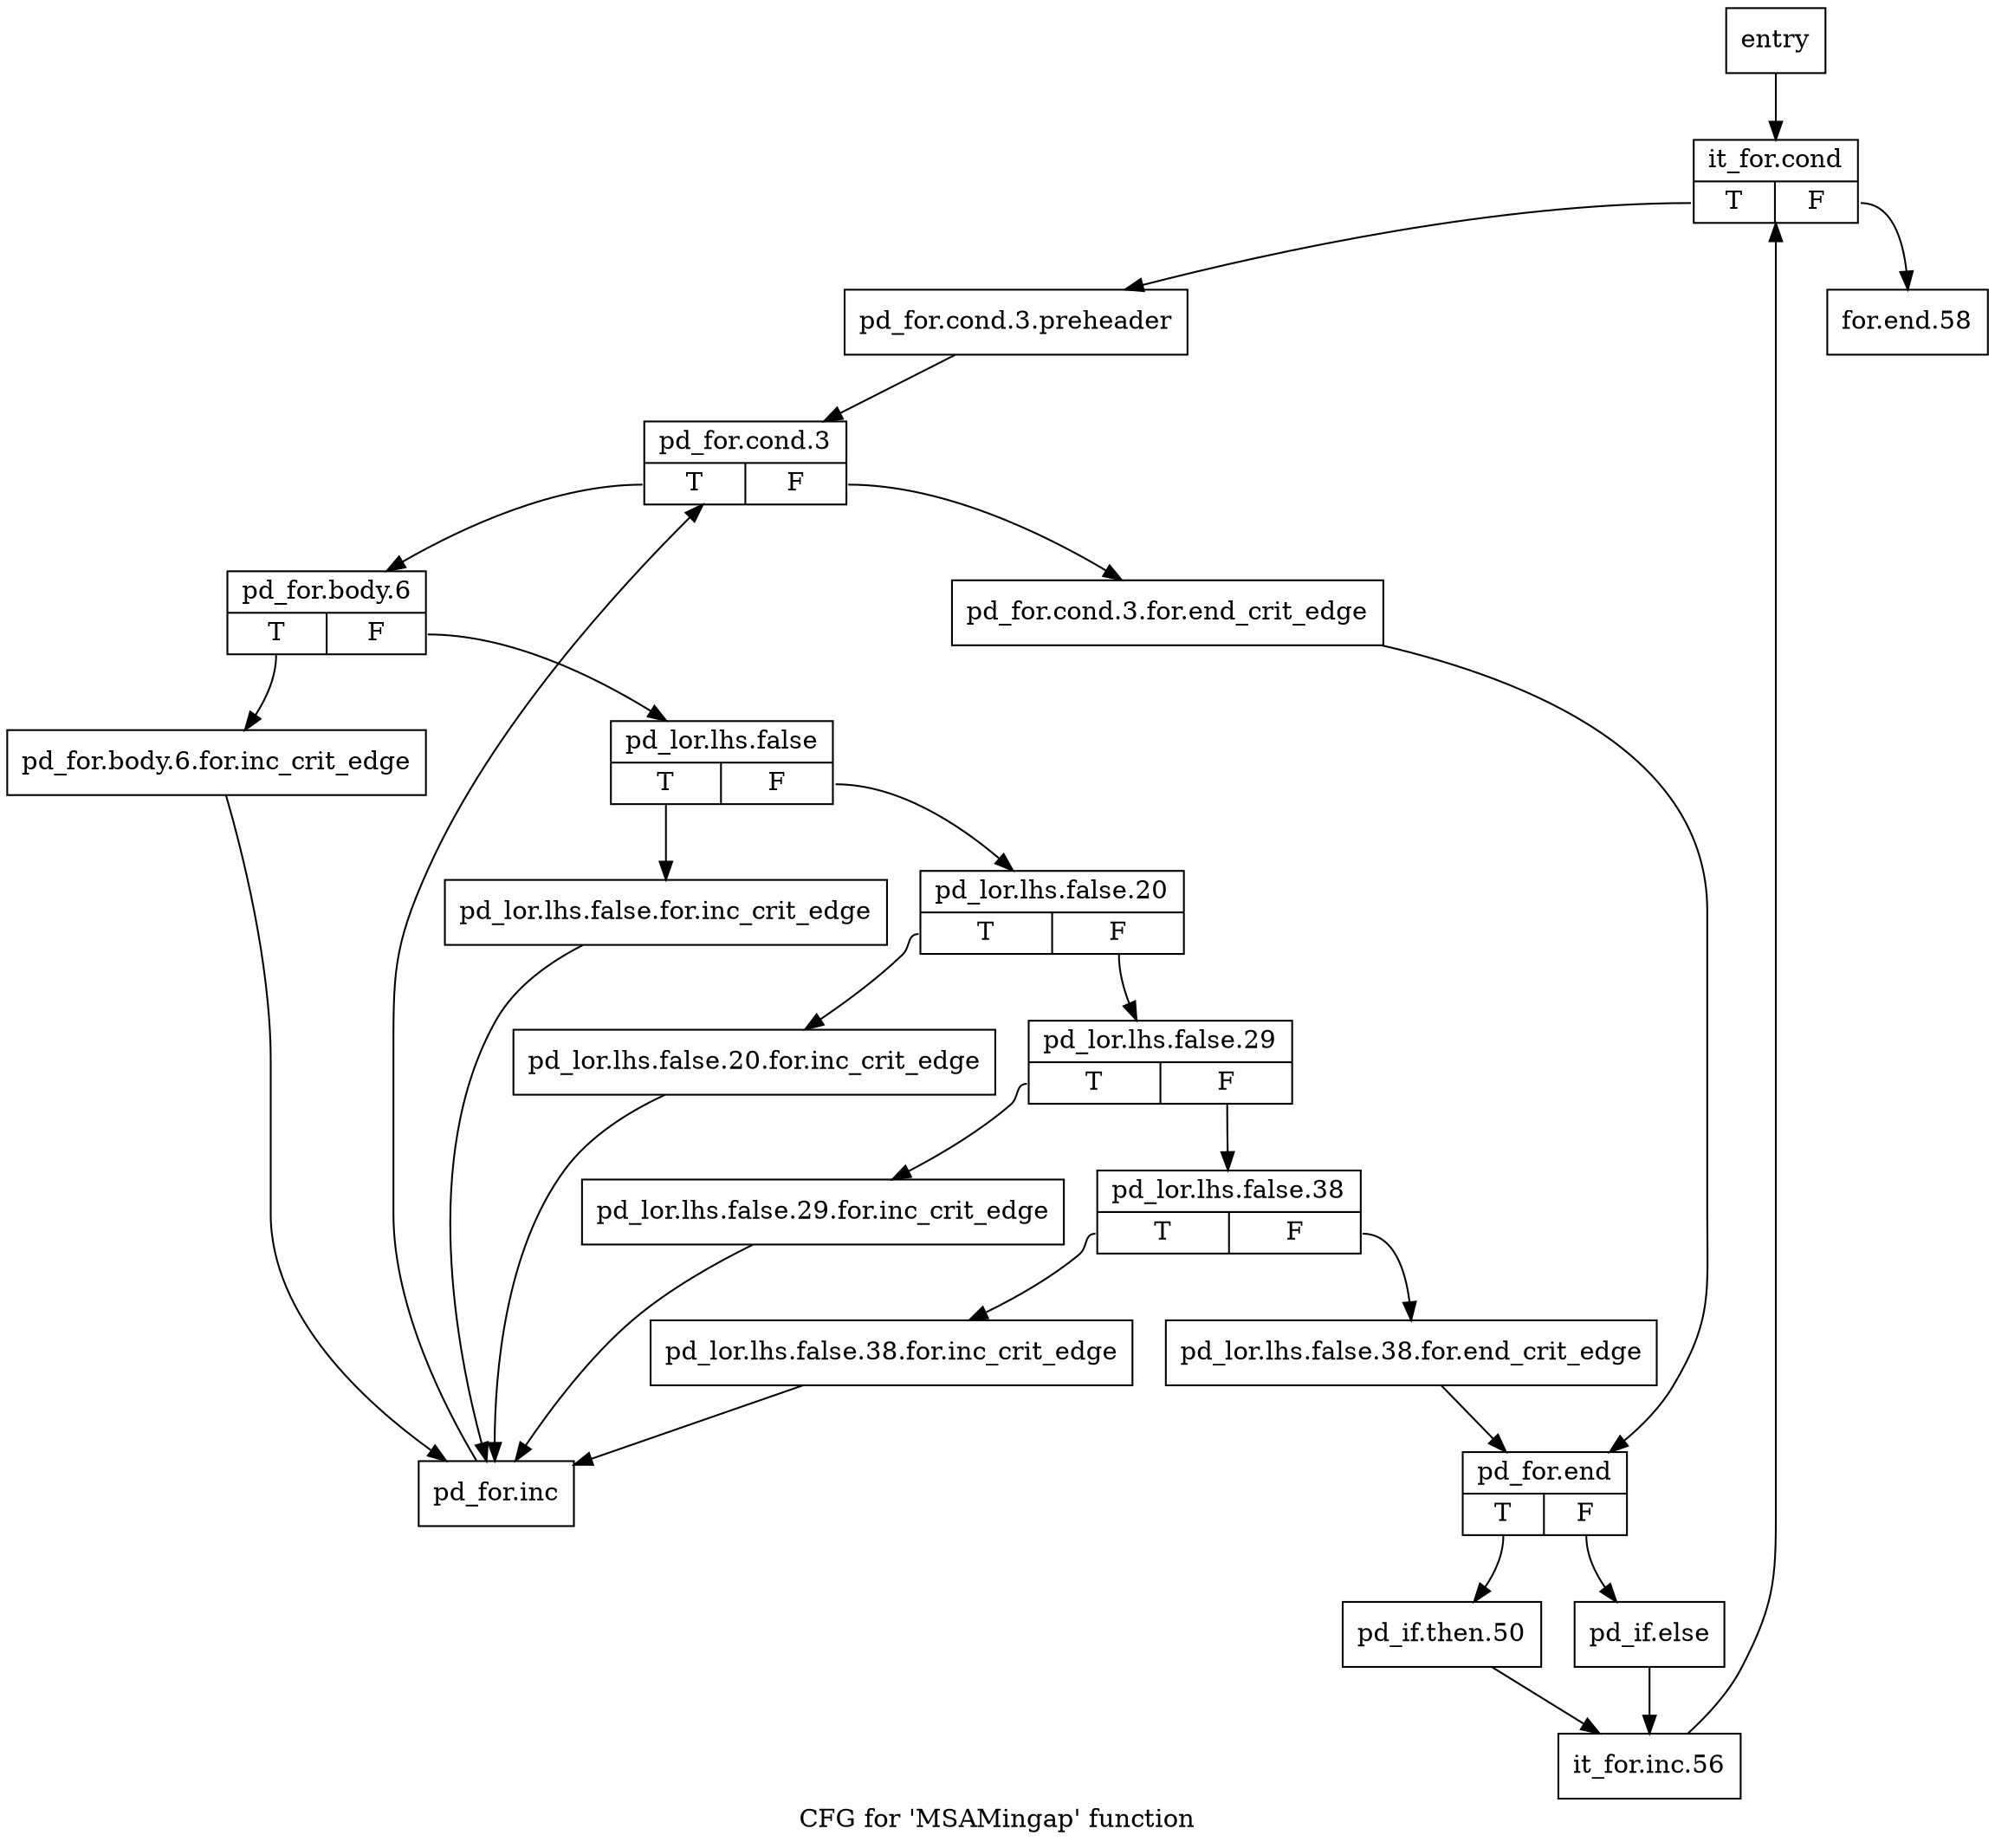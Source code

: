 digraph "CFG for 'MSAMingap' function" {
	label="CFG for 'MSAMingap' function";

	Node0x2ce50f0 [shape=record,label="{entry}"];
	Node0x2ce50f0 -> Node0x2ce5140;
	Node0x2ce5140 [shape=record,label="{it_for.cond|{<s0>T|<s1>F}}"];
	Node0x2ce5140:s0 -> Node0x2ce5190;
	Node0x2ce5140:s1 -> Node0x2ce5780;
	Node0x2ce5190 [shape=record,label="{pd_for.cond.3.preheader}"];
	Node0x2ce5190 -> Node0x2ce51e0;
	Node0x2ce51e0 [shape=record,label="{pd_for.cond.3|{<s0>T|<s1>F}}"];
	Node0x2ce51e0:s0 -> Node0x2ce5280;
	Node0x2ce51e0:s1 -> Node0x2ce5230;
	Node0x2ce5230 [shape=record,label="{pd_for.cond.3.for.end_crit_edge}"];
	Node0x2ce5230 -> Node0x2ce5640;
	Node0x2ce5280 [shape=record,label="{pd_for.body.6|{<s0>T|<s1>F}}"];
	Node0x2ce5280:s0 -> Node0x2ce52d0;
	Node0x2ce5280:s1 -> Node0x2ce5320;
	Node0x2ce52d0 [shape=record,label="{pd_for.body.6.for.inc_crit_edge}"];
	Node0x2ce52d0 -> Node0x2ce55f0;
	Node0x2ce5320 [shape=record,label="{pd_lor.lhs.false|{<s0>T|<s1>F}}"];
	Node0x2ce5320:s0 -> Node0x2ce5370;
	Node0x2ce5320:s1 -> Node0x2ce53c0;
	Node0x2ce5370 [shape=record,label="{pd_lor.lhs.false.for.inc_crit_edge}"];
	Node0x2ce5370 -> Node0x2ce55f0;
	Node0x2ce53c0 [shape=record,label="{pd_lor.lhs.false.20|{<s0>T|<s1>F}}"];
	Node0x2ce53c0:s0 -> Node0x2ce5410;
	Node0x2ce53c0:s1 -> Node0x2ce5460;
	Node0x2ce5410 [shape=record,label="{pd_lor.lhs.false.20.for.inc_crit_edge}"];
	Node0x2ce5410 -> Node0x2ce55f0;
	Node0x2ce5460 [shape=record,label="{pd_lor.lhs.false.29|{<s0>T|<s1>F}}"];
	Node0x2ce5460:s0 -> Node0x2ce54b0;
	Node0x2ce5460:s1 -> Node0x2ce5500;
	Node0x2ce54b0 [shape=record,label="{pd_lor.lhs.false.29.for.inc_crit_edge}"];
	Node0x2ce54b0 -> Node0x2ce55f0;
	Node0x2ce5500 [shape=record,label="{pd_lor.lhs.false.38|{<s0>T|<s1>F}}"];
	Node0x2ce5500:s0 -> Node0x2ce55a0;
	Node0x2ce5500:s1 -> Node0x2ce5550;
	Node0x2ce5550 [shape=record,label="{pd_lor.lhs.false.38.for.end_crit_edge}"];
	Node0x2ce5550 -> Node0x2ce5640;
	Node0x2ce55a0 [shape=record,label="{pd_lor.lhs.false.38.for.inc_crit_edge}"];
	Node0x2ce55a0 -> Node0x2ce55f0;
	Node0x2ce55f0 [shape=record,label="{pd_for.inc}"];
	Node0x2ce55f0 -> Node0x2ce51e0;
	Node0x2ce5640 [shape=record,label="{pd_for.end|{<s0>T|<s1>F}}"];
	Node0x2ce5640:s0 -> Node0x2ce5690;
	Node0x2ce5640:s1 -> Node0x2ce56e0;
	Node0x2ce5690 [shape=record,label="{pd_if.then.50}"];
	Node0x2ce5690 -> Node0x2ce5730;
	Node0x2ce56e0 [shape=record,label="{pd_if.else}"];
	Node0x2ce56e0 -> Node0x2ce5730;
	Node0x2ce5730 [shape=record,label="{it_for.inc.56}"];
	Node0x2ce5730 -> Node0x2ce5140;
	Node0x2ce5780 [shape=record,label="{for.end.58}"];
}
